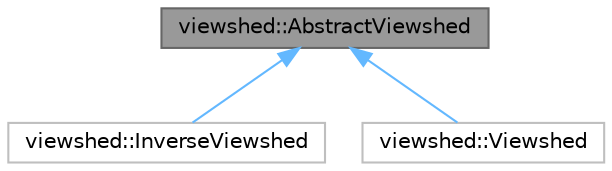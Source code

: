 digraph "viewshed::AbstractViewshed"
{
 // LATEX_PDF_SIZE
  bgcolor="transparent";
  edge [fontname=Helvetica,fontsize=10,labelfontname=Helvetica,labelfontsize=10];
  node [fontname=Helvetica,fontsize=10,shape=box,height=0.2,width=0.4];
  Node1 [id="Node000001",label="viewshed::AbstractViewshed",height=0.2,width=0.4,color="gray40", fillcolor="grey60", style="filled", fontcolor="black",tooltip="Abstract class that represents viewshed calculation from this class specific implementations ( Viewsh..."];
  Node1 -> Node2 [id="edge1_Node000001_Node000002",dir="back",color="steelblue1",style="solid",tooltip=" "];
  Node2 [id="Node000002",label="viewshed::InverseViewshed",height=0.2,width=0.4,color="grey75", fillcolor="white", style="filled",URL="$classviewshed_1_1InverseViewshed.html",tooltip=" "];
  Node1 -> Node3 [id="edge2_Node000001_Node000003",dir="back",color="steelblue1",style="solid",tooltip=" "];
  Node3 [id="Node000003",label="viewshed::Viewshed",height=0.2,width=0.4,color="grey75", fillcolor="white", style="filled",URL="$classviewshed_1_1Viewshed.html",tooltip=" "];
}
